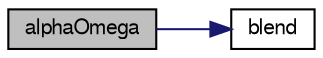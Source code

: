 digraph "alphaOmega"
{
  bgcolor="transparent";
  edge [fontname="FreeSans",fontsize="10",labelfontname="FreeSans",labelfontsize="10"];
  node [fontname="FreeSans",fontsize="10",shape=record];
  rankdir="LR";
  Node734 [label="alphaOmega",height=0.2,width=0.4,color="black", fillcolor="grey75", style="filled", fontcolor="black"];
  Node734 -> Node735 [color="midnightblue",fontsize="10",style="solid",fontname="FreeSans"];
  Node735 [label="blend",height=0.2,width=0.4,color="black",URL="$a30738.html#a98d7b60619ba1b64773acf1d5ac9267c"];
}
